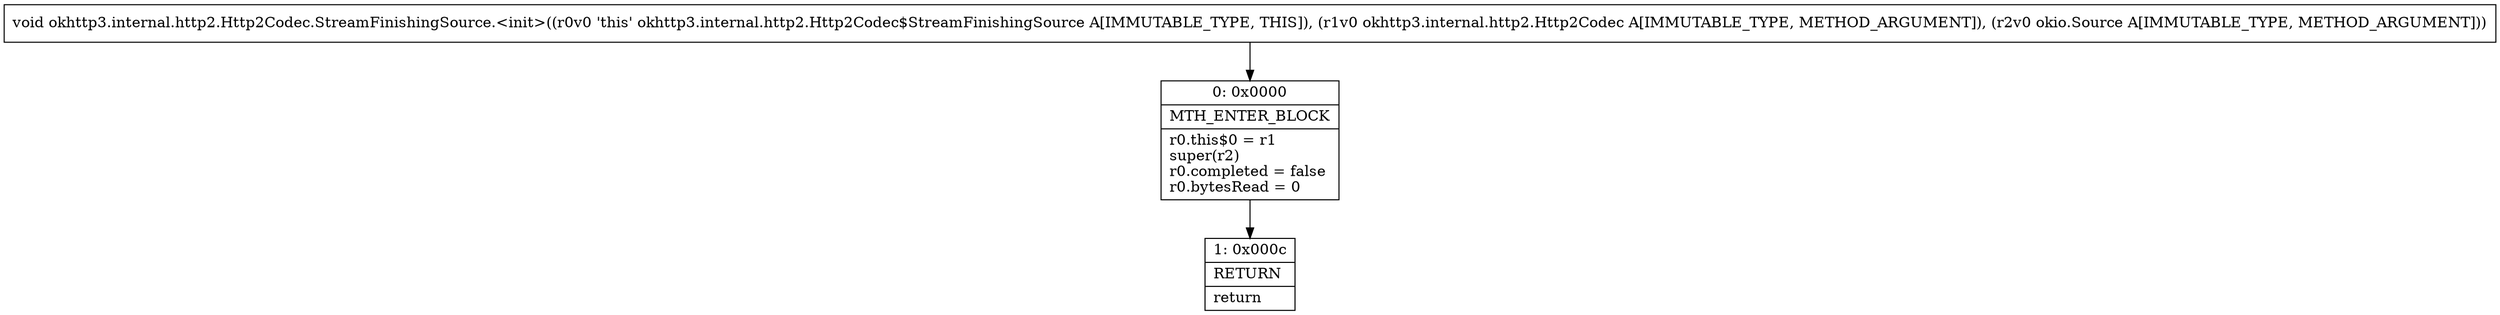 digraph "CFG forokhttp3.internal.http2.Http2Codec.StreamFinishingSource.\<init\>(Lokhttp3\/internal\/http2\/Http2Codec;Lokio\/Source;)V" {
Node_0 [shape=record,label="{0\:\ 0x0000|MTH_ENTER_BLOCK\l|r0.this$0 = r1\lsuper(r2)\lr0.completed = false\lr0.bytesRead = 0\l}"];
Node_1 [shape=record,label="{1\:\ 0x000c|RETURN\l|return\l}"];
MethodNode[shape=record,label="{void okhttp3.internal.http2.Http2Codec.StreamFinishingSource.\<init\>((r0v0 'this' okhttp3.internal.http2.Http2Codec$StreamFinishingSource A[IMMUTABLE_TYPE, THIS]), (r1v0 okhttp3.internal.http2.Http2Codec A[IMMUTABLE_TYPE, METHOD_ARGUMENT]), (r2v0 okio.Source A[IMMUTABLE_TYPE, METHOD_ARGUMENT])) }"];
MethodNode -> Node_0;
Node_0 -> Node_1;
}

